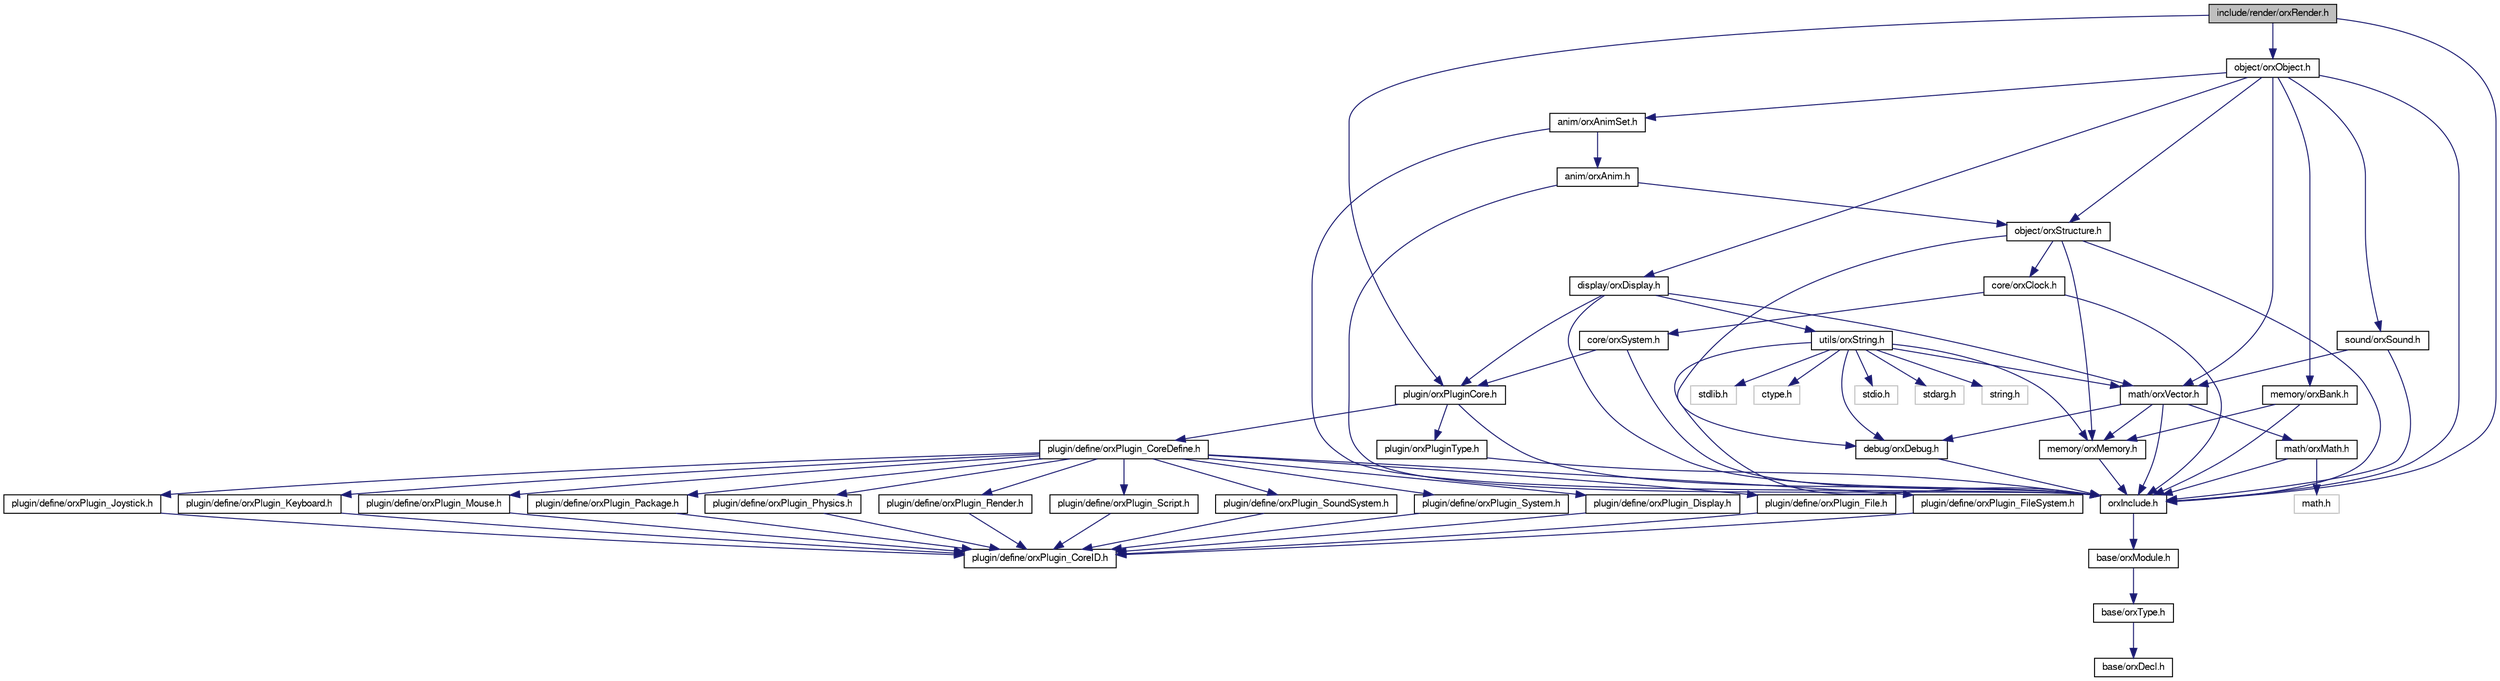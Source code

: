 digraph G
{
  bgcolor="transparent";
  edge [fontname="FreeSans",fontsize=10,labelfontname="FreeSans",labelfontsize=10];
  node [fontname="FreeSans",fontsize=10,shape=record];
  Node1 [label="include/render/orxRender.h",height=0.2,width=0.4,color="black", fillcolor="grey75", style="filled" fontcolor="black"];
  Node1 -> Node2 [color="midnightblue",fontsize=10,style="solid",fontname="FreeSans"];
  Node2 [label="orxInclude.h",height=0.2,width=0.4,color="black",URL="$orx_include_8h.html"];
  Node2 -> Node3 [color="midnightblue",fontsize=10,style="solid",fontname="FreeSans"];
  Node3 [label="base/orxModule.h",height=0.2,width=0.4,color="black",URL="$orx_module_8h.html"];
  Node3 -> Node4 [color="midnightblue",fontsize=10,style="solid",fontname="FreeSans"];
  Node4 [label="base/orxType.h",height=0.2,width=0.4,color="black",URL="$orx_type_8h.html"];
  Node4 -> Node5 [color="midnightblue",fontsize=10,style="solid",fontname="FreeSans"];
  Node5 [label="base/orxDecl.h",height=0.2,width=0.4,color="black",URL="$orx_decl_8h.html"];
  Node1 -> Node6 [color="midnightblue",fontsize=10,style="solid",fontname="FreeSans"];
  Node6 [label="plugin/orxPluginCore.h",height=0.2,width=0.4,color="black",URL="$orx_plugin_core_8h.html"];
  Node6 -> Node2 [color="midnightblue",fontsize=10,style="solid",fontname="FreeSans"];
  Node6 -> Node7 [color="midnightblue",fontsize=10,style="solid",fontname="FreeSans"];
  Node7 [label="plugin/orxPluginType.h",height=0.2,width=0.4,color="black",URL="$orx_plugin_type_8h.html"];
  Node7 -> Node2 [color="midnightblue",fontsize=10,style="solid",fontname="FreeSans"];
  Node6 -> Node8 [color="midnightblue",fontsize=10,style="solid",fontname="FreeSans"];
  Node8 [label="plugin/define/orxPlugin_CoreDefine.h",height=0.2,width=0.4,color="black",URL="$orx_plugin___core_define_8h.html"];
  Node8 -> Node9 [color="midnightblue",fontsize=10,style="solid",fontname="FreeSans"];
  Node9 [label="plugin/define/orxPlugin_Display.h",height=0.2,width=0.4,color="black",URL="$orx_plugin___display_8h.html"];
  Node9 -> Node10 [color="midnightblue",fontsize=10,style="solid",fontname="FreeSans"];
  Node10 [label="plugin/define/orxPlugin_CoreID.h",height=0.2,width=0.4,color="black",URL="$orx_plugin___core_i_d_8h.html"];
  Node8 -> Node11 [color="midnightblue",fontsize=10,style="solid",fontname="FreeSans"];
  Node11 [label="plugin/define/orxPlugin_File.h",height=0.2,width=0.4,color="black",URL="$orx_plugin___file_8h.html"];
  Node11 -> Node10 [color="midnightblue",fontsize=10,style="solid",fontname="FreeSans"];
  Node8 -> Node12 [color="midnightblue",fontsize=10,style="solid",fontname="FreeSans"];
  Node12 [label="plugin/define/orxPlugin_FileSystem.h",height=0.2,width=0.4,color="black",URL="$orx_plugin___file_system_8h.html"];
  Node12 -> Node10 [color="midnightblue",fontsize=10,style="solid",fontname="FreeSans"];
  Node8 -> Node13 [color="midnightblue",fontsize=10,style="solid",fontname="FreeSans"];
  Node13 [label="plugin/define/orxPlugin_Joystick.h",height=0.2,width=0.4,color="black",URL="$orx_plugin___joystick_8h.html"];
  Node13 -> Node10 [color="midnightblue",fontsize=10,style="solid",fontname="FreeSans"];
  Node8 -> Node14 [color="midnightblue",fontsize=10,style="solid",fontname="FreeSans"];
  Node14 [label="plugin/define/orxPlugin_Keyboard.h",height=0.2,width=0.4,color="black",URL="$orx_plugin___keyboard_8h.html"];
  Node14 -> Node10 [color="midnightblue",fontsize=10,style="solid",fontname="FreeSans"];
  Node8 -> Node15 [color="midnightblue",fontsize=10,style="solid",fontname="FreeSans"];
  Node15 [label="plugin/define/orxPlugin_Mouse.h",height=0.2,width=0.4,color="black",URL="$orx_plugin___mouse_8h.html"];
  Node15 -> Node10 [color="midnightblue",fontsize=10,style="solid",fontname="FreeSans"];
  Node8 -> Node16 [color="midnightblue",fontsize=10,style="solid",fontname="FreeSans"];
  Node16 [label="plugin/define/orxPlugin_Package.h",height=0.2,width=0.4,color="black",URL="$orx_plugin___package_8h.html"];
  Node16 -> Node10 [color="midnightblue",fontsize=10,style="solid",fontname="FreeSans"];
  Node8 -> Node17 [color="midnightblue",fontsize=10,style="solid",fontname="FreeSans"];
  Node17 [label="plugin/define/orxPlugin_Physics.h",height=0.2,width=0.4,color="black",URL="$orx_plugin___physics_8h.html"];
  Node17 -> Node10 [color="midnightblue",fontsize=10,style="solid",fontname="FreeSans"];
  Node8 -> Node18 [color="midnightblue",fontsize=10,style="solid",fontname="FreeSans"];
  Node18 [label="plugin/define/orxPlugin_Render.h",height=0.2,width=0.4,color="black",URL="$orx_plugin___render_8h.html"];
  Node18 -> Node10 [color="midnightblue",fontsize=10,style="solid",fontname="FreeSans"];
  Node8 -> Node19 [color="midnightblue",fontsize=10,style="solid",fontname="FreeSans"];
  Node19 [label="plugin/define/orxPlugin_Script.h",height=0.2,width=0.4,color="black",URL="$orx_plugin___script_8h.html"];
  Node19 -> Node10 [color="midnightblue",fontsize=10,style="solid",fontname="FreeSans"];
  Node8 -> Node20 [color="midnightblue",fontsize=10,style="solid",fontname="FreeSans"];
  Node20 [label="plugin/define/orxPlugin_SoundSystem.h",height=0.2,width=0.4,color="black",URL="$orx_plugin___sound_system_8h.html"];
  Node20 -> Node10 [color="midnightblue",fontsize=10,style="solid",fontname="FreeSans"];
  Node8 -> Node21 [color="midnightblue",fontsize=10,style="solid",fontname="FreeSans"];
  Node21 [label="plugin/define/orxPlugin_System.h",height=0.2,width=0.4,color="black",URL="$orx_plugin___system_8h.html"];
  Node21 -> Node10 [color="midnightblue",fontsize=10,style="solid",fontname="FreeSans"];
  Node1 -> Node22 [color="midnightblue",fontsize=10,style="solid",fontname="FreeSans"];
  Node22 [label="object/orxObject.h",height=0.2,width=0.4,color="black",URL="$orx_object_8h.html"];
  Node22 -> Node2 [color="midnightblue",fontsize=10,style="solid",fontname="FreeSans"];
  Node22 -> Node23 [color="midnightblue",fontsize=10,style="solid",fontname="FreeSans"];
  Node23 [label="object/orxStructure.h",height=0.2,width=0.4,color="black",URL="$orx_structure_8h.html"];
  Node23 -> Node2 [color="midnightblue",fontsize=10,style="solid",fontname="FreeSans"];
  Node23 -> Node24 [color="midnightblue",fontsize=10,style="solid",fontname="FreeSans"];
  Node24 [label="core/orxClock.h",height=0.2,width=0.4,color="black",URL="$orx_clock_8h.html"];
  Node24 -> Node2 [color="midnightblue",fontsize=10,style="solid",fontname="FreeSans"];
  Node24 -> Node25 [color="midnightblue",fontsize=10,style="solid",fontname="FreeSans"];
  Node25 [label="core/orxSystem.h",height=0.2,width=0.4,color="black",URL="$orx_system_8h.html"];
  Node25 -> Node2 [color="midnightblue",fontsize=10,style="solid",fontname="FreeSans"];
  Node25 -> Node6 [color="midnightblue",fontsize=10,style="solid",fontname="FreeSans"];
  Node23 -> Node26 [color="midnightblue",fontsize=10,style="solid",fontname="FreeSans"];
  Node26 [label="debug/orxDebug.h",height=0.2,width=0.4,color="black",URL="$orx_debug_8h.html"];
  Node26 -> Node2 [color="midnightblue",fontsize=10,style="solid",fontname="FreeSans"];
  Node23 -> Node27 [color="midnightblue",fontsize=10,style="solid",fontname="FreeSans"];
  Node27 [label="memory/orxMemory.h",height=0.2,width=0.4,color="black",URL="$orx_memory_8h.html"];
  Node27 -> Node2 [color="midnightblue",fontsize=10,style="solid",fontname="FreeSans"];
  Node22 -> Node28 [color="midnightblue",fontsize=10,style="solid",fontname="FreeSans"];
  Node28 [label="memory/orxBank.h",height=0.2,width=0.4,color="black",URL="$orx_bank_8h.html"];
  Node28 -> Node2 [color="midnightblue",fontsize=10,style="solid",fontname="FreeSans"];
  Node28 -> Node27 [color="midnightblue",fontsize=10,style="solid",fontname="FreeSans"];
  Node22 -> Node29 [color="midnightblue",fontsize=10,style="solid",fontname="FreeSans"];
  Node29 [label="anim/orxAnimSet.h",height=0.2,width=0.4,color="black",URL="$orx_anim_set_8h.html"];
  Node29 -> Node2 [color="midnightblue",fontsize=10,style="solid",fontname="FreeSans"];
  Node29 -> Node30 [color="midnightblue",fontsize=10,style="solid",fontname="FreeSans"];
  Node30 [label="anim/orxAnim.h",height=0.2,width=0.4,color="black",URL="$orx_anim_8h.html"];
  Node30 -> Node2 [color="midnightblue",fontsize=10,style="solid",fontname="FreeSans"];
  Node30 -> Node23 [color="midnightblue",fontsize=10,style="solid",fontname="FreeSans"];
  Node22 -> Node31 [color="midnightblue",fontsize=10,style="solid",fontname="FreeSans"];
  Node31 [label="display/orxDisplay.h",height=0.2,width=0.4,color="black",URL="$orx_display_8h.html"];
  Node31 -> Node2 [color="midnightblue",fontsize=10,style="solid",fontname="FreeSans"];
  Node31 -> Node6 [color="midnightblue",fontsize=10,style="solid",fontname="FreeSans"];
  Node31 -> Node32 [color="midnightblue",fontsize=10,style="solid",fontname="FreeSans"];
  Node32 [label="math/orxVector.h",height=0.2,width=0.4,color="black",URL="$orx_vector_8h.html"];
  Node32 -> Node2 [color="midnightblue",fontsize=10,style="solid",fontname="FreeSans"];
  Node32 -> Node26 [color="midnightblue",fontsize=10,style="solid",fontname="FreeSans"];
  Node32 -> Node27 [color="midnightblue",fontsize=10,style="solid",fontname="FreeSans"];
  Node32 -> Node33 [color="midnightblue",fontsize=10,style="solid",fontname="FreeSans"];
  Node33 [label="math/orxMath.h",height=0.2,width=0.4,color="black",URL="$orx_math_8h.html"];
  Node33 -> Node2 [color="midnightblue",fontsize=10,style="solid",fontname="FreeSans"];
  Node33 -> Node34 [color="midnightblue",fontsize=10,style="solid",fontname="FreeSans"];
  Node34 [label="math.h",height=0.2,width=0.4,color="grey75"];
  Node31 -> Node35 [color="midnightblue",fontsize=10,style="solid",fontname="FreeSans"];
  Node35 [label="utils/orxString.h",height=0.2,width=0.4,color="black",URL="$orx_string_8h.html"];
  Node35 -> Node2 [color="midnightblue",fontsize=10,style="solid",fontname="FreeSans"];
  Node35 -> Node27 [color="midnightblue",fontsize=10,style="solid",fontname="FreeSans"];
  Node35 -> Node32 [color="midnightblue",fontsize=10,style="solid",fontname="FreeSans"];
  Node35 -> Node36 [color="midnightblue",fontsize=10,style="solid",fontname="FreeSans"];
  Node36 [label="stdio.h",height=0.2,width=0.4,color="grey75"];
  Node35 -> Node37 [color="midnightblue",fontsize=10,style="solid",fontname="FreeSans"];
  Node37 [label="stdarg.h",height=0.2,width=0.4,color="grey75"];
  Node35 -> Node38 [color="midnightblue",fontsize=10,style="solid",fontname="FreeSans"];
  Node38 [label="string.h",height=0.2,width=0.4,color="grey75"];
  Node35 -> Node39 [color="midnightblue",fontsize=10,style="solid",fontname="FreeSans"];
  Node39 [label="stdlib.h",height=0.2,width=0.4,color="grey75"];
  Node35 -> Node40 [color="midnightblue",fontsize=10,style="solid",fontname="FreeSans"];
  Node40 [label="ctype.h",height=0.2,width=0.4,color="grey75"];
  Node35 -> Node26 [color="midnightblue",fontsize=10,style="solid",fontname="FreeSans"];
  Node22 -> Node32 [color="midnightblue",fontsize=10,style="solid",fontname="FreeSans"];
  Node22 -> Node41 [color="midnightblue",fontsize=10,style="solid",fontname="FreeSans"];
  Node41 [label="sound/orxSound.h",height=0.2,width=0.4,color="black",URL="$orx_sound_8h.html"];
  Node41 -> Node2 [color="midnightblue",fontsize=10,style="solid",fontname="FreeSans"];
  Node41 -> Node32 [color="midnightblue",fontsize=10,style="solid",fontname="FreeSans"];
}
